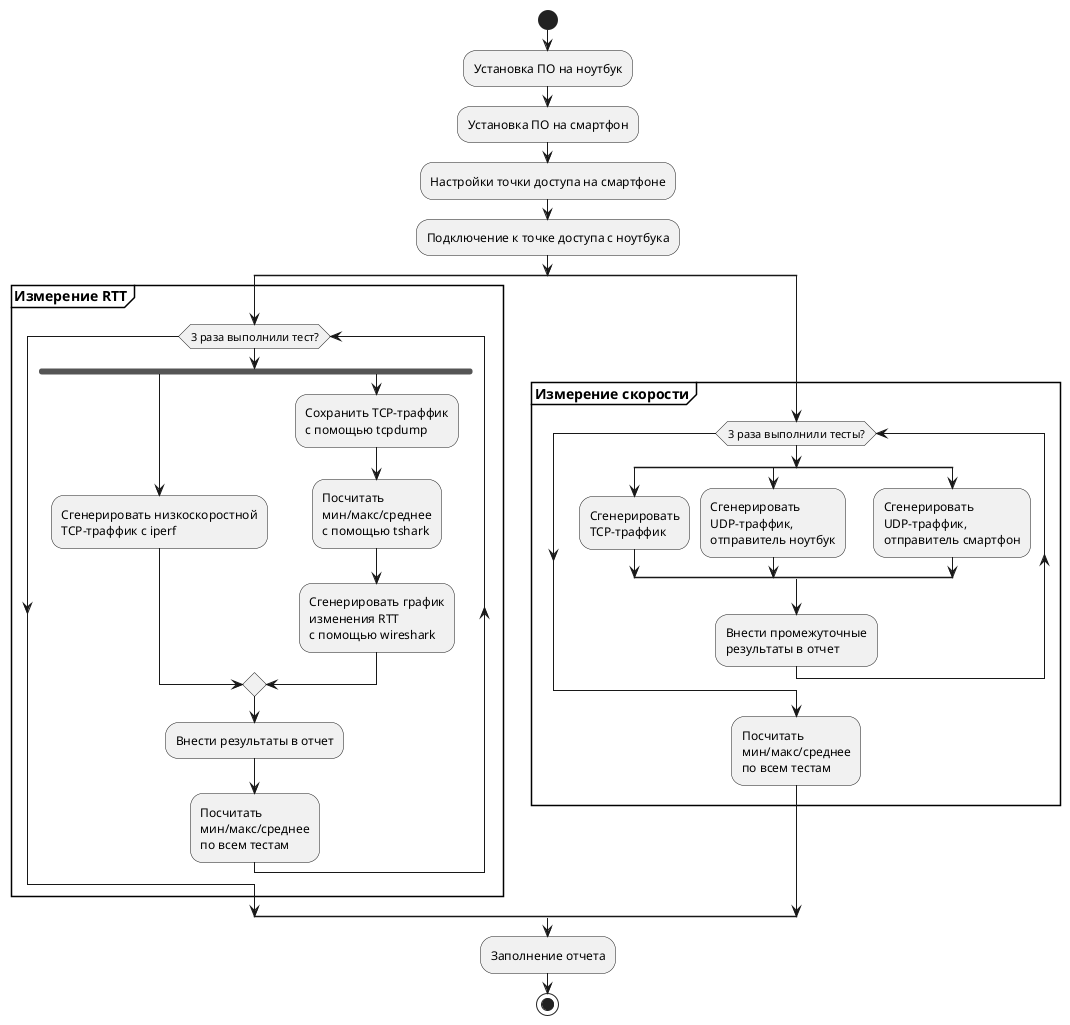 @startuml
start
:Установка ПО на ноутбук;
:Установка ПО на смартфон;
:Настройки точки доступа на смартфоне;
:Подключение к точке доступа с ноутбука;
split
partition "**Измерение RTT**" {
while (3 раза выполнили тест?)
  fork
    :Сгенерировать низкоскоростной\nTCP-траффик с iperf;
  fork again
    :Сохранить TCP-траффик\nс помощью tcpdump;
    :Посчитать\nмин/макс/среднее\nс помощью tshark;
    :Сгенерировать график\nизменения RTT\nс помощью wireshark;
  end merge
  :Внести результаты в отчет;
  :Посчитать\nмин/макс/среднее\nпо всем тестам;
end while
}
split again
partition "**Измерение скорости**" {
  while (3 раза выполнили тесты?)
    split
      :Сгенерировать\nTCP-траффик;  
    split again
      :Сгенерировать\nUDP-траффик,\nотправитель ноутбук;  
    split again
      :Сгенерировать\nUDP-траффик,\nотправитель смартфон;
    end split
    :Внести промежуточные\nрезультаты в отчет;
  end while
  :Посчитать\nмин/макс/среднее\nпо всем тестам;
}
end split
:Заполнение отчета;
stop
@enduml